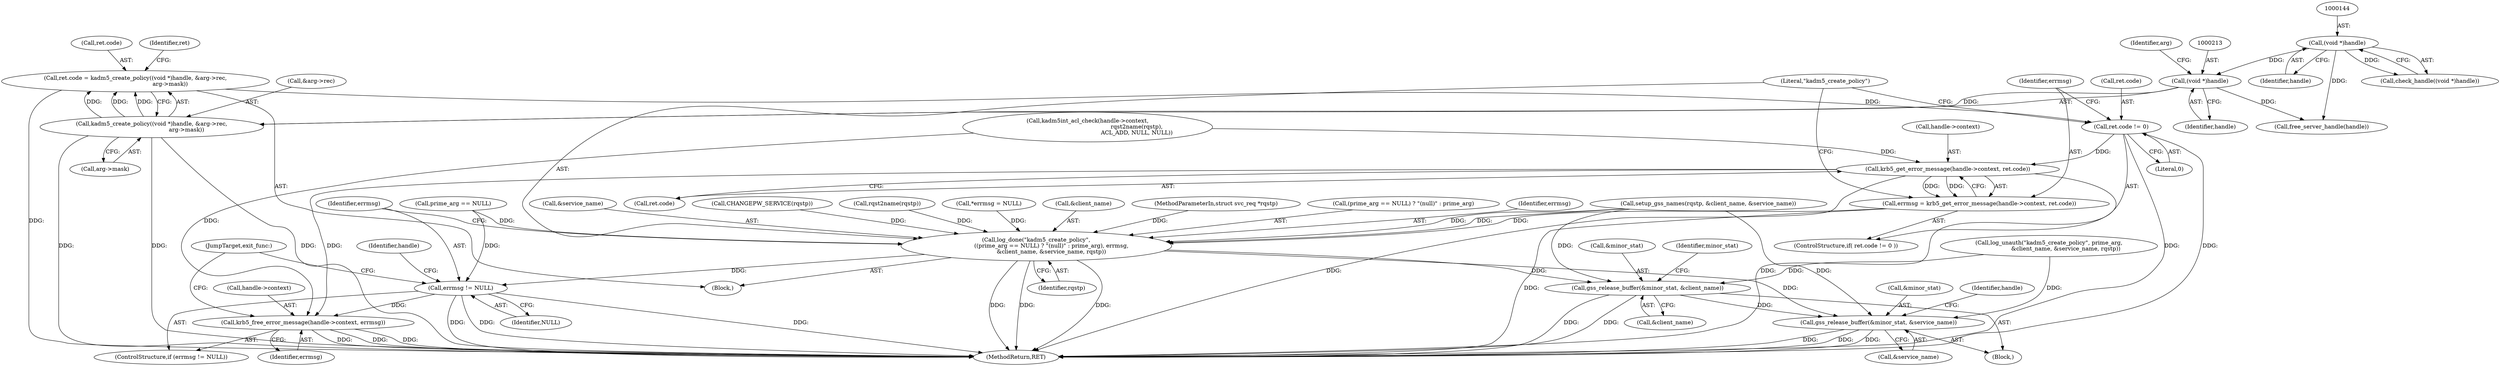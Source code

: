 digraph "0_krb5_83ed75feba32e46f736fcce0d96a0445f29b96c2_3@API" {
"1000207" [label="(Call,ret.code = kadm5_create_policy((void *)handle, &arg->rec,\n                                       arg->mask))"];
"1000211" [label="(Call,kadm5_create_policy((void *)handle, &arg->rec,\n                                       arg->mask))"];
"1000212" [label="(Call,(void *)handle)"];
"1000143" [label="(Call,(void *)handle)"];
"1000223" [label="(Call,ret.code != 0)"];
"1000230" [label="(Call,krb5_get_error_message(handle->context, ret.code))"];
"1000228" [label="(Call,errmsg = krb5_get_error_message(handle->context, ret.code))"];
"1000237" [label="(Call,log_done(\"kadm5_create_policy\",\n                 ((prime_arg == NULL) ? \"(null)\" : prime_arg), errmsg,\n                 &client_name, &service_name, rqstp))"];
"1000252" [label="(Call,errmsg != NULL)"];
"1000255" [label="(Call,krb5_free_error_message(handle->context, errmsg))"];
"1000261" [label="(Call,gss_release_buffer(&minor_stat, &client_name))"];
"1000266" [label="(Call,gss_release_buffer(&minor_stat, &service_name))"];
"1000268" [label="(Identifier,minor_stat)"];
"1000206" [label="(Block,)"];
"1000142" [label="(Call,check_handle((void *)handle))"];
"1000117" [label="(Call,*errmsg = NULL)"];
"1000102" [label="(MethodParameterIn,struct svc_req *rqstp)"];
"1000219" [label="(Call,arg->mask)"];
"1000145" [label="(Identifier,handle)"];
"1000182" [label="(Call,kadm5int_acl_check(handle->context,\n                                                       rqst2name(rqstp),\n                                                       ACL_ADD, NULL, NULL))"];
"1000179" [label="(Call,CHANGEPW_SERVICE(rqstp))"];
"1000267" [label="(Call,&minor_stat)"];
"1000223" [label="(Call,ret.code != 0)"];
"1000237" [label="(Call,log_done(\"kadm5_create_policy\",\n                 ((prime_arg == NULL) ? \"(null)\" : prime_arg), errmsg,\n                 &client_name, &service_name, rqstp))"];
"1000197" [label="(Call,log_unauth(\"kadm5_create_policy\", prime_arg,\n                   &client_name, &service_name, rqstp))"];
"1000264" [label="(Call,&client_name)"];
"1000251" [label="(ControlStructure,if (errmsg != NULL))"];
"1000266" [label="(Call,gss_release_buffer(&minor_stat, &service_name))"];
"1000225" [label="(Identifier,ret)"];
"1000212" [label="(Call,(void *)handle)"];
"1000253" [label="(Identifier,errmsg)"];
"1000240" [label="(Call,prime_arg == NULL)"];
"1000207" [label="(Call,ret.code = kadm5_create_policy((void *)handle, &arg->rec,\n                                       arg->mask))"];
"1000256" [label="(Call,handle->context)"];
"1000255" [label="(Call,krb5_free_error_message(handle->context, errmsg))"];
"1000276" [label="(MethodReturn,RET)"];
"1000230" [label="(Call,krb5_get_error_message(handle->context, ret.code))"];
"1000254" [label="(Identifier,NULL)"];
"1000186" [label="(Call,rqst2name(rqstp))"];
"1000208" [label="(Call,ret.code)"];
"1000260" [label="(JumpTarget,exit_func:)"];
"1000156" [label="(Call,setup_gss_names(rqstp, &client_name, &service_name))"];
"1000262" [label="(Call,&minor_stat)"];
"1000257" [label="(Identifier,handle)"];
"1000211" [label="(Call,kadm5_create_policy((void *)handle, &arg->rec,\n                                       arg->mask))"];
"1000272" [label="(Identifier,handle)"];
"1000227" [label="(Literal,0)"];
"1000269" [label="(Call,&service_name)"];
"1000246" [label="(Call,&client_name)"];
"1000238" [label="(Literal,\"kadm5_create_policy\")"];
"1000224" [label="(Call,ret.code)"];
"1000222" [label="(ControlStructure,if( ret.code != 0 ))"];
"1000231" [label="(Call,handle->context)"];
"1000217" [label="(Identifier,arg)"];
"1000239" [label="(Call,(prime_arg == NULL) ? \"(null)\" : prime_arg)"];
"1000259" [label="(Identifier,errmsg)"];
"1000228" [label="(Call,errmsg = krb5_get_error_message(handle->context, ret.code))"];
"1000214" [label="(Identifier,handle)"];
"1000261" [label="(Call,gss_release_buffer(&minor_stat, &client_name))"];
"1000271" [label="(Call,free_server_handle(handle))"];
"1000245" [label="(Identifier,errmsg)"];
"1000234" [label="(Call,ret.code)"];
"1000252" [label="(Call,errmsg != NULL)"];
"1000250" [label="(Identifier,rqstp)"];
"1000103" [label="(Block,)"];
"1000143" [label="(Call,(void *)handle)"];
"1000248" [label="(Call,&service_name)"];
"1000215" [label="(Call,&arg->rec)"];
"1000229" [label="(Identifier,errmsg)"];
"1000207" -> "1000206"  [label="AST: "];
"1000207" -> "1000211"  [label="CFG: "];
"1000208" -> "1000207"  [label="AST: "];
"1000211" -> "1000207"  [label="AST: "];
"1000225" -> "1000207"  [label="CFG: "];
"1000207" -> "1000276"  [label="DDG: "];
"1000211" -> "1000207"  [label="DDG: "];
"1000211" -> "1000207"  [label="DDG: "];
"1000211" -> "1000207"  [label="DDG: "];
"1000207" -> "1000223"  [label="DDG: "];
"1000211" -> "1000219"  [label="CFG: "];
"1000212" -> "1000211"  [label="AST: "];
"1000215" -> "1000211"  [label="AST: "];
"1000219" -> "1000211"  [label="AST: "];
"1000211" -> "1000276"  [label="DDG: "];
"1000211" -> "1000276"  [label="DDG: "];
"1000211" -> "1000276"  [label="DDG: "];
"1000212" -> "1000211"  [label="DDG: "];
"1000212" -> "1000214"  [label="CFG: "];
"1000213" -> "1000212"  [label="AST: "];
"1000214" -> "1000212"  [label="AST: "];
"1000217" -> "1000212"  [label="CFG: "];
"1000143" -> "1000212"  [label="DDG: "];
"1000212" -> "1000271"  [label="DDG: "];
"1000143" -> "1000142"  [label="AST: "];
"1000143" -> "1000145"  [label="CFG: "];
"1000144" -> "1000143"  [label="AST: "];
"1000145" -> "1000143"  [label="AST: "];
"1000142" -> "1000143"  [label="CFG: "];
"1000143" -> "1000142"  [label="DDG: "];
"1000143" -> "1000271"  [label="DDG: "];
"1000223" -> "1000222"  [label="AST: "];
"1000223" -> "1000227"  [label="CFG: "];
"1000224" -> "1000223"  [label="AST: "];
"1000227" -> "1000223"  [label="AST: "];
"1000229" -> "1000223"  [label="CFG: "];
"1000238" -> "1000223"  [label="CFG: "];
"1000223" -> "1000276"  [label="DDG: "];
"1000223" -> "1000276"  [label="DDG: "];
"1000223" -> "1000230"  [label="DDG: "];
"1000230" -> "1000228"  [label="AST: "];
"1000230" -> "1000234"  [label="CFG: "];
"1000231" -> "1000230"  [label="AST: "];
"1000234" -> "1000230"  [label="AST: "];
"1000228" -> "1000230"  [label="CFG: "];
"1000230" -> "1000276"  [label="DDG: "];
"1000230" -> "1000276"  [label="DDG: "];
"1000230" -> "1000228"  [label="DDG: "];
"1000230" -> "1000228"  [label="DDG: "];
"1000182" -> "1000230"  [label="DDG: "];
"1000230" -> "1000255"  [label="DDG: "];
"1000228" -> "1000222"  [label="AST: "];
"1000229" -> "1000228"  [label="AST: "];
"1000238" -> "1000228"  [label="CFG: "];
"1000228" -> "1000276"  [label="DDG: "];
"1000228" -> "1000237"  [label="DDG: "];
"1000237" -> "1000206"  [label="AST: "];
"1000237" -> "1000250"  [label="CFG: "];
"1000238" -> "1000237"  [label="AST: "];
"1000239" -> "1000237"  [label="AST: "];
"1000245" -> "1000237"  [label="AST: "];
"1000246" -> "1000237"  [label="AST: "];
"1000248" -> "1000237"  [label="AST: "];
"1000250" -> "1000237"  [label="AST: "];
"1000253" -> "1000237"  [label="CFG: "];
"1000237" -> "1000276"  [label="DDG: "];
"1000237" -> "1000276"  [label="DDG: "];
"1000237" -> "1000276"  [label="DDG: "];
"1000240" -> "1000237"  [label="DDG: "];
"1000117" -> "1000237"  [label="DDG: "];
"1000156" -> "1000237"  [label="DDG: "];
"1000156" -> "1000237"  [label="DDG: "];
"1000186" -> "1000237"  [label="DDG: "];
"1000179" -> "1000237"  [label="DDG: "];
"1000102" -> "1000237"  [label="DDG: "];
"1000237" -> "1000252"  [label="DDG: "];
"1000237" -> "1000261"  [label="DDG: "];
"1000237" -> "1000266"  [label="DDG: "];
"1000252" -> "1000251"  [label="AST: "];
"1000252" -> "1000254"  [label="CFG: "];
"1000253" -> "1000252"  [label="AST: "];
"1000254" -> "1000252"  [label="AST: "];
"1000257" -> "1000252"  [label="CFG: "];
"1000260" -> "1000252"  [label="CFG: "];
"1000252" -> "1000276"  [label="DDG: "];
"1000252" -> "1000276"  [label="DDG: "];
"1000252" -> "1000276"  [label="DDG: "];
"1000240" -> "1000252"  [label="DDG: "];
"1000252" -> "1000255"  [label="DDG: "];
"1000255" -> "1000251"  [label="AST: "];
"1000255" -> "1000259"  [label="CFG: "];
"1000256" -> "1000255"  [label="AST: "];
"1000259" -> "1000255"  [label="AST: "];
"1000260" -> "1000255"  [label="CFG: "];
"1000255" -> "1000276"  [label="DDG: "];
"1000255" -> "1000276"  [label="DDG: "];
"1000255" -> "1000276"  [label="DDG: "];
"1000182" -> "1000255"  [label="DDG: "];
"1000261" -> "1000103"  [label="AST: "];
"1000261" -> "1000264"  [label="CFG: "];
"1000262" -> "1000261"  [label="AST: "];
"1000264" -> "1000261"  [label="AST: "];
"1000268" -> "1000261"  [label="CFG: "];
"1000261" -> "1000276"  [label="DDG: "];
"1000261" -> "1000276"  [label="DDG: "];
"1000197" -> "1000261"  [label="DDG: "];
"1000156" -> "1000261"  [label="DDG: "];
"1000261" -> "1000266"  [label="DDG: "];
"1000266" -> "1000103"  [label="AST: "];
"1000266" -> "1000269"  [label="CFG: "];
"1000267" -> "1000266"  [label="AST: "];
"1000269" -> "1000266"  [label="AST: "];
"1000272" -> "1000266"  [label="CFG: "];
"1000266" -> "1000276"  [label="DDG: "];
"1000266" -> "1000276"  [label="DDG: "];
"1000266" -> "1000276"  [label="DDG: "];
"1000156" -> "1000266"  [label="DDG: "];
"1000197" -> "1000266"  [label="DDG: "];
}
